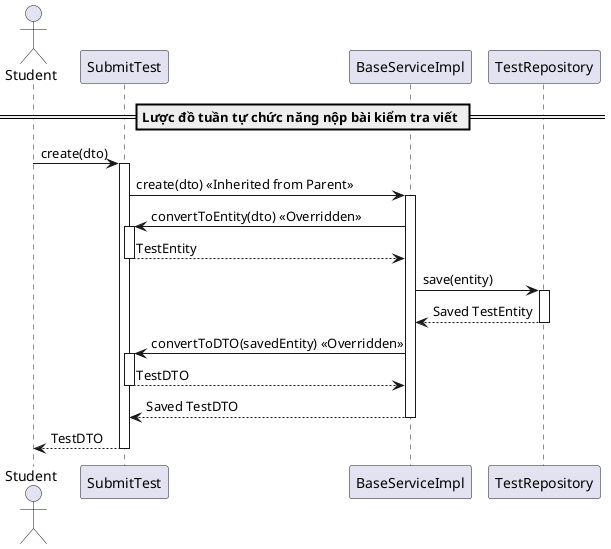 @startuml createSubmitTest
actor "Student" as Student
participant "SubmitTest" as SubmitTest
participant "BaseServiceImpl" as BaseService
participant "TestRepository" as Repository

== Lược đồ tuần tự chức năng nộp bài kiểm tra viết ==
Student -> SubmitTest: create(dto)
activate SubmitTest

SubmitTest -> BaseService: create(dto) << Inherited from Parent >>
activate BaseService

BaseService -> SubmitTest: convertToEntity(dto) << Overridden >>
activate SubmitTest
SubmitTest --> BaseService: TestEntity
deactivate SubmitTest

BaseService -> Repository: save(entity)
activate Repository
Repository --> BaseService: Saved TestEntity
deactivate Repository

BaseService -> SubmitTest: convertToDTO(savedEntity) << Overridden >>
activate SubmitTest
SubmitTest --> BaseService: TestDTO
deactivate SubmitTest

BaseService --> SubmitTest: Saved TestDTO
deactivate BaseService

SubmitTest --> Student: TestDTO
deactivate SubmitTest
@enduml
